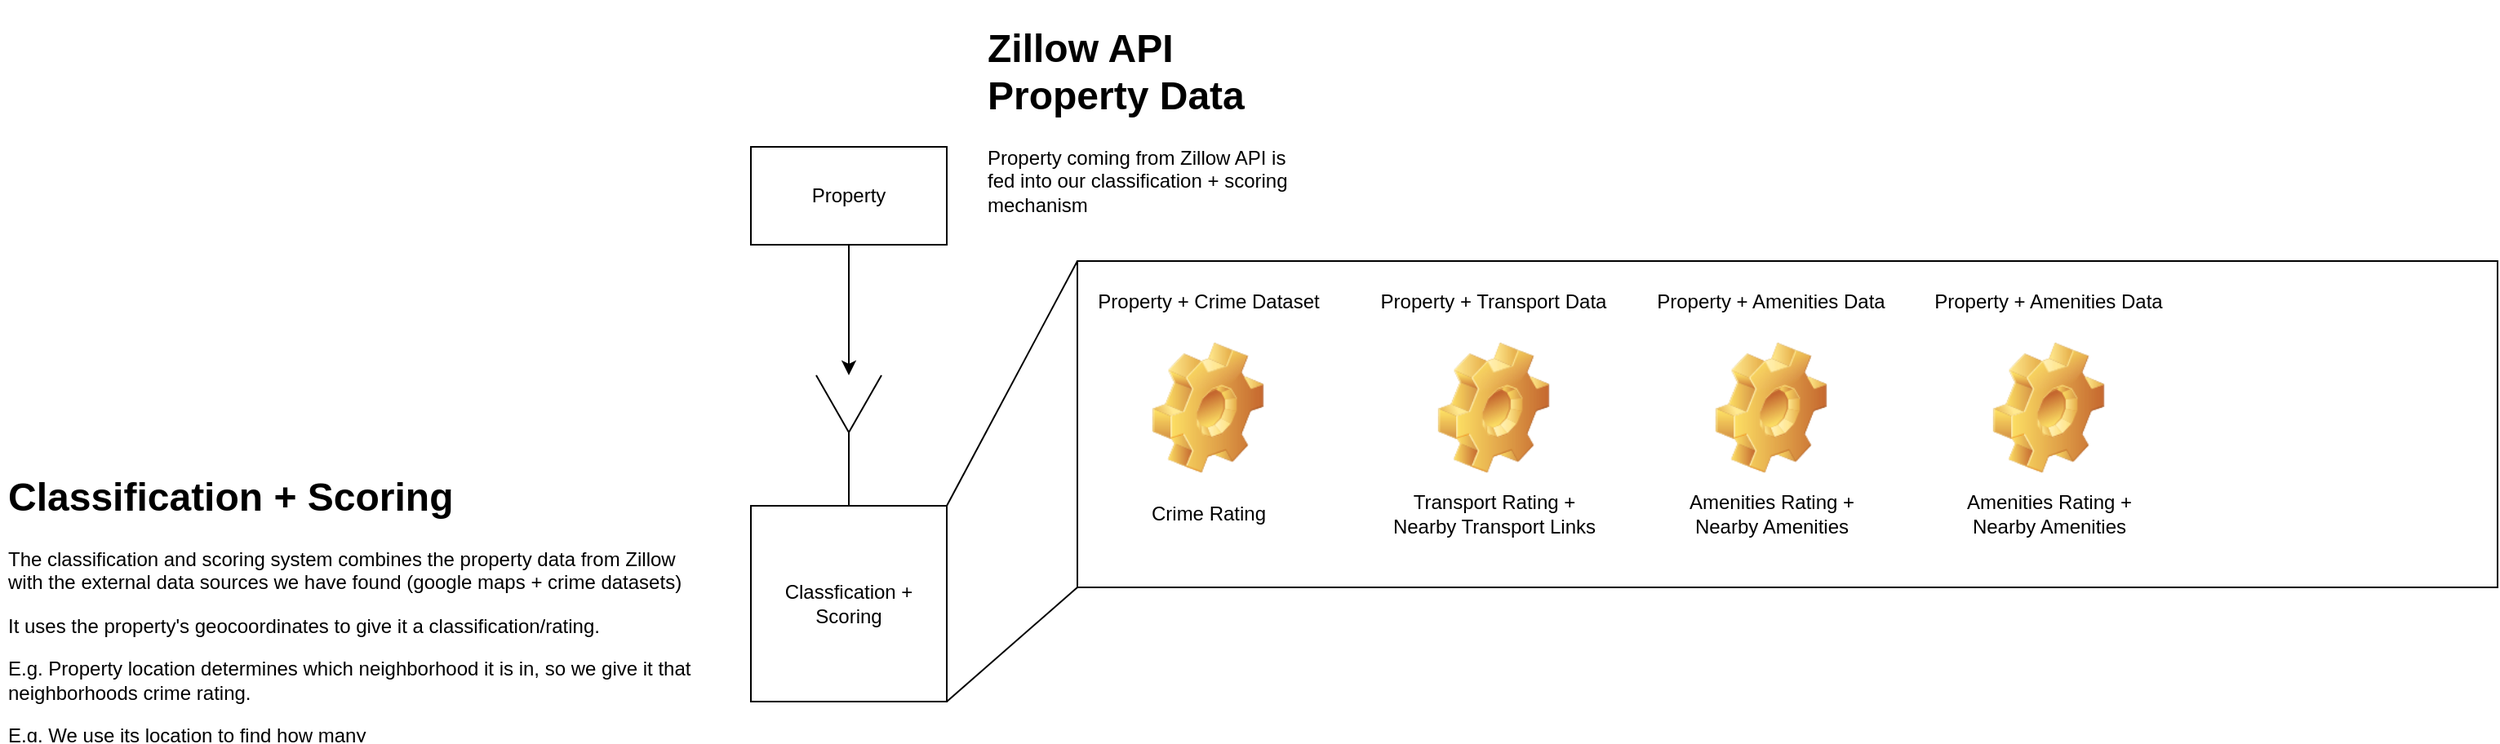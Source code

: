<mxfile version="21.7.5" type="device">
  <diagram name="Page-1" id="NXUNWtOR2wKpyXzK-RRg">
    <mxGraphModel dx="2899" dy="1194" grid="1" gridSize="10" guides="1" tooltips="1" connect="1" arrows="1" fold="1" page="1" pageScale="1" pageWidth="850" pageHeight="1100" math="0" shadow="0">
      <root>
        <mxCell id="0" />
        <mxCell id="1" parent="0" />
        <mxCell id="jBjacFKrmZsPI1BXVBEI-3" style="edgeStyle=orthogonalEdgeStyle;rounded=0;orthogonalLoop=1;jettySize=auto;html=1;" edge="1" parent="1" source="jBjacFKrmZsPI1BXVBEI-1" target="jBjacFKrmZsPI1BXVBEI-2">
          <mxGeometry relative="1" as="geometry" />
        </mxCell>
        <mxCell id="jBjacFKrmZsPI1BXVBEI-1" value="Property" style="rounded=0;whiteSpace=wrap;html=1;" vertex="1" parent="1">
          <mxGeometry x="100" y="90" width="120" height="60" as="geometry" />
        </mxCell>
        <mxCell id="jBjacFKrmZsPI1BXVBEI-2" value="" style="verticalLabelPosition=bottom;outlineConnect=0;align=center;dashed=0;html=1;verticalAlign=top;shape=mxgraph.pid.misc.funnel;pointerEvents=1;" vertex="1" parent="1">
          <mxGeometry x="140" y="230" width="40" height="80" as="geometry" />
        </mxCell>
        <mxCell id="jBjacFKrmZsPI1BXVBEI-10" style="rounded=0;orthogonalLoop=1;jettySize=auto;html=1;exitX=1;exitY=0;exitDx=0;exitDy=0;entryX=0;entryY=0;entryDx=0;entryDy=0;endArrow=none;endFill=0;" edge="1" parent="1" source="jBjacFKrmZsPI1BXVBEI-4" target="jBjacFKrmZsPI1BXVBEI-11">
          <mxGeometry relative="1" as="geometry">
            <mxPoint x="276.2" y="261.67" as="targetPoint" />
          </mxGeometry>
        </mxCell>
        <mxCell id="jBjacFKrmZsPI1BXVBEI-4" value="Classfication + Scoring" style="whiteSpace=wrap;html=1;aspect=fixed;" vertex="1" parent="1">
          <mxGeometry x="100" y="310" width="120" height="120" as="geometry" />
        </mxCell>
        <mxCell id="jBjacFKrmZsPI1BXVBEI-11" value="" style="rounded=0;whiteSpace=wrap;html=1;" vertex="1" parent="1">
          <mxGeometry x="300" y="160" width="870" height="200" as="geometry" />
        </mxCell>
        <mxCell id="jBjacFKrmZsPI1BXVBEI-12" style="rounded=0;orthogonalLoop=1;jettySize=auto;html=1;exitX=1;exitY=1;exitDx=0;exitDy=0;entryX=0;entryY=1;entryDx=0;entryDy=0;endArrow=none;endFill=0;" edge="1" parent="1" source="jBjacFKrmZsPI1BXVBEI-4" target="jBjacFKrmZsPI1BXVBEI-11">
          <mxGeometry relative="1" as="geometry">
            <mxPoint x="230" y="320" as="sourcePoint" />
            <mxPoint x="290" y="270" as="targetPoint" />
          </mxGeometry>
        </mxCell>
        <mxCell id="jBjacFKrmZsPI1BXVBEI-13" value="&lt;h1&gt;Zillow API Property Data&lt;/h1&gt;&lt;p&gt;Property coming from Zillow API is fed into our classification + scoring mechanism&lt;/p&gt;" style="text;html=1;strokeColor=none;fillColor=none;spacing=5;spacingTop=-20;whiteSpace=wrap;overflow=hidden;rounded=0;" vertex="1" parent="1">
          <mxGeometry x="240" y="10" width="195" height="160" as="geometry" />
        </mxCell>
        <mxCell id="jBjacFKrmZsPI1BXVBEI-20" value="" style="image;html=1;image=img/lib/clip_art/general/Gear_128x128.png" vertex="1" parent="1">
          <mxGeometry x="340" y="210" width="80" height="80" as="geometry" />
        </mxCell>
        <mxCell id="jBjacFKrmZsPI1BXVBEI-21" value="Property + Crime Dataset" style="text;html=1;strokeColor=none;fillColor=none;align=center;verticalAlign=middle;whiteSpace=wrap;rounded=0;" vertex="1" parent="1">
          <mxGeometry x="308.75" y="170" width="142.5" height="30" as="geometry" />
        </mxCell>
        <mxCell id="jBjacFKrmZsPI1BXVBEI-23" value="Crime Rating" style="text;html=1;strokeColor=none;fillColor=none;align=center;verticalAlign=middle;whiteSpace=wrap;rounded=0;" vertex="1" parent="1">
          <mxGeometry x="308.75" y="300" width="142.5" height="30" as="geometry" />
        </mxCell>
        <mxCell id="jBjacFKrmZsPI1BXVBEI-24" value="" style="image;html=1;image=img/lib/clip_art/general/Gear_128x128.png" vertex="1" parent="1">
          <mxGeometry x="515" y="210" width="80" height="80" as="geometry" />
        </mxCell>
        <mxCell id="jBjacFKrmZsPI1BXVBEI-25" value="Property + Transport Data" style="text;html=1;strokeColor=none;fillColor=none;align=center;verticalAlign=middle;whiteSpace=wrap;rounded=0;" vertex="1" parent="1">
          <mxGeometry x="470" y="170" width="170" height="30" as="geometry" />
        </mxCell>
        <mxCell id="jBjacFKrmZsPI1BXVBEI-26" value="Transport Rating + Nearby Transport Links" style="text;html=1;strokeColor=none;fillColor=none;align=center;verticalAlign=middle;whiteSpace=wrap;rounded=0;" vertex="1" parent="1">
          <mxGeometry x="483.75" y="300" width="142.5" height="30" as="geometry" />
        </mxCell>
        <mxCell id="jBjacFKrmZsPI1BXVBEI-27" value="" style="image;html=1;image=img/lib/clip_art/general/Gear_128x128.png" vertex="1" parent="1">
          <mxGeometry x="685" y="210" width="80" height="80" as="geometry" />
        </mxCell>
        <mxCell id="jBjacFKrmZsPI1BXVBEI-28" value="Property + Amenities Data" style="text;html=1;strokeColor=none;fillColor=none;align=center;verticalAlign=middle;whiteSpace=wrap;rounded=0;" vertex="1" parent="1">
          <mxGeometry x="640" y="170" width="170" height="30" as="geometry" />
        </mxCell>
        <mxCell id="jBjacFKrmZsPI1BXVBEI-29" value="Amenities Rating + Nearby Amenities" style="text;html=1;strokeColor=none;fillColor=none;align=center;verticalAlign=middle;whiteSpace=wrap;rounded=0;" vertex="1" parent="1">
          <mxGeometry x="653.75" y="300" width="142.5" height="30" as="geometry" />
        </mxCell>
        <mxCell id="jBjacFKrmZsPI1BXVBEI-30" value="" style="image;html=1;image=img/lib/clip_art/general/Gear_128x128.png" vertex="1" parent="1">
          <mxGeometry x="855" y="210" width="80" height="80" as="geometry" />
        </mxCell>
        <mxCell id="jBjacFKrmZsPI1BXVBEI-31" value="Property + Amenities Data" style="text;html=1;strokeColor=none;fillColor=none;align=center;verticalAlign=middle;whiteSpace=wrap;rounded=0;" vertex="1" parent="1">
          <mxGeometry x="810" y="170" width="170" height="30" as="geometry" />
        </mxCell>
        <mxCell id="jBjacFKrmZsPI1BXVBEI-32" value="Amenities Rating + Nearby Amenities" style="text;html=1;strokeColor=none;fillColor=none;align=center;verticalAlign=middle;whiteSpace=wrap;rounded=0;" vertex="1" parent="1">
          <mxGeometry x="823.75" y="300" width="142.5" height="30" as="geometry" />
        </mxCell>
        <mxCell id="jBjacFKrmZsPI1BXVBEI-33" value="&lt;h1&gt;Classification + Scoring&amp;nbsp;&lt;/h1&gt;&lt;p&gt;The classification and scoring system combines the property data from Zillow with the external data sources we have found (google maps + crime datasets)&lt;/p&gt;&lt;p&gt;It uses the property&#39;s geocoordinates to give it a classification/rating.&lt;/p&gt;&lt;p&gt;E.g. Property location determines which neighborhood it is in, so we give it that neighborhoods crime rating.&lt;/p&gt;&lt;p&gt;E.g. We use its location to find how many&amp;nbsp;&lt;/p&gt;" style="text;html=1;strokeColor=none;fillColor=none;spacing=5;spacingTop=-20;whiteSpace=wrap;overflow=hidden;rounded=0;" vertex="1" parent="1">
          <mxGeometry x="-360" y="285" width="440" height="170" as="geometry" />
        </mxCell>
      </root>
    </mxGraphModel>
  </diagram>
</mxfile>
